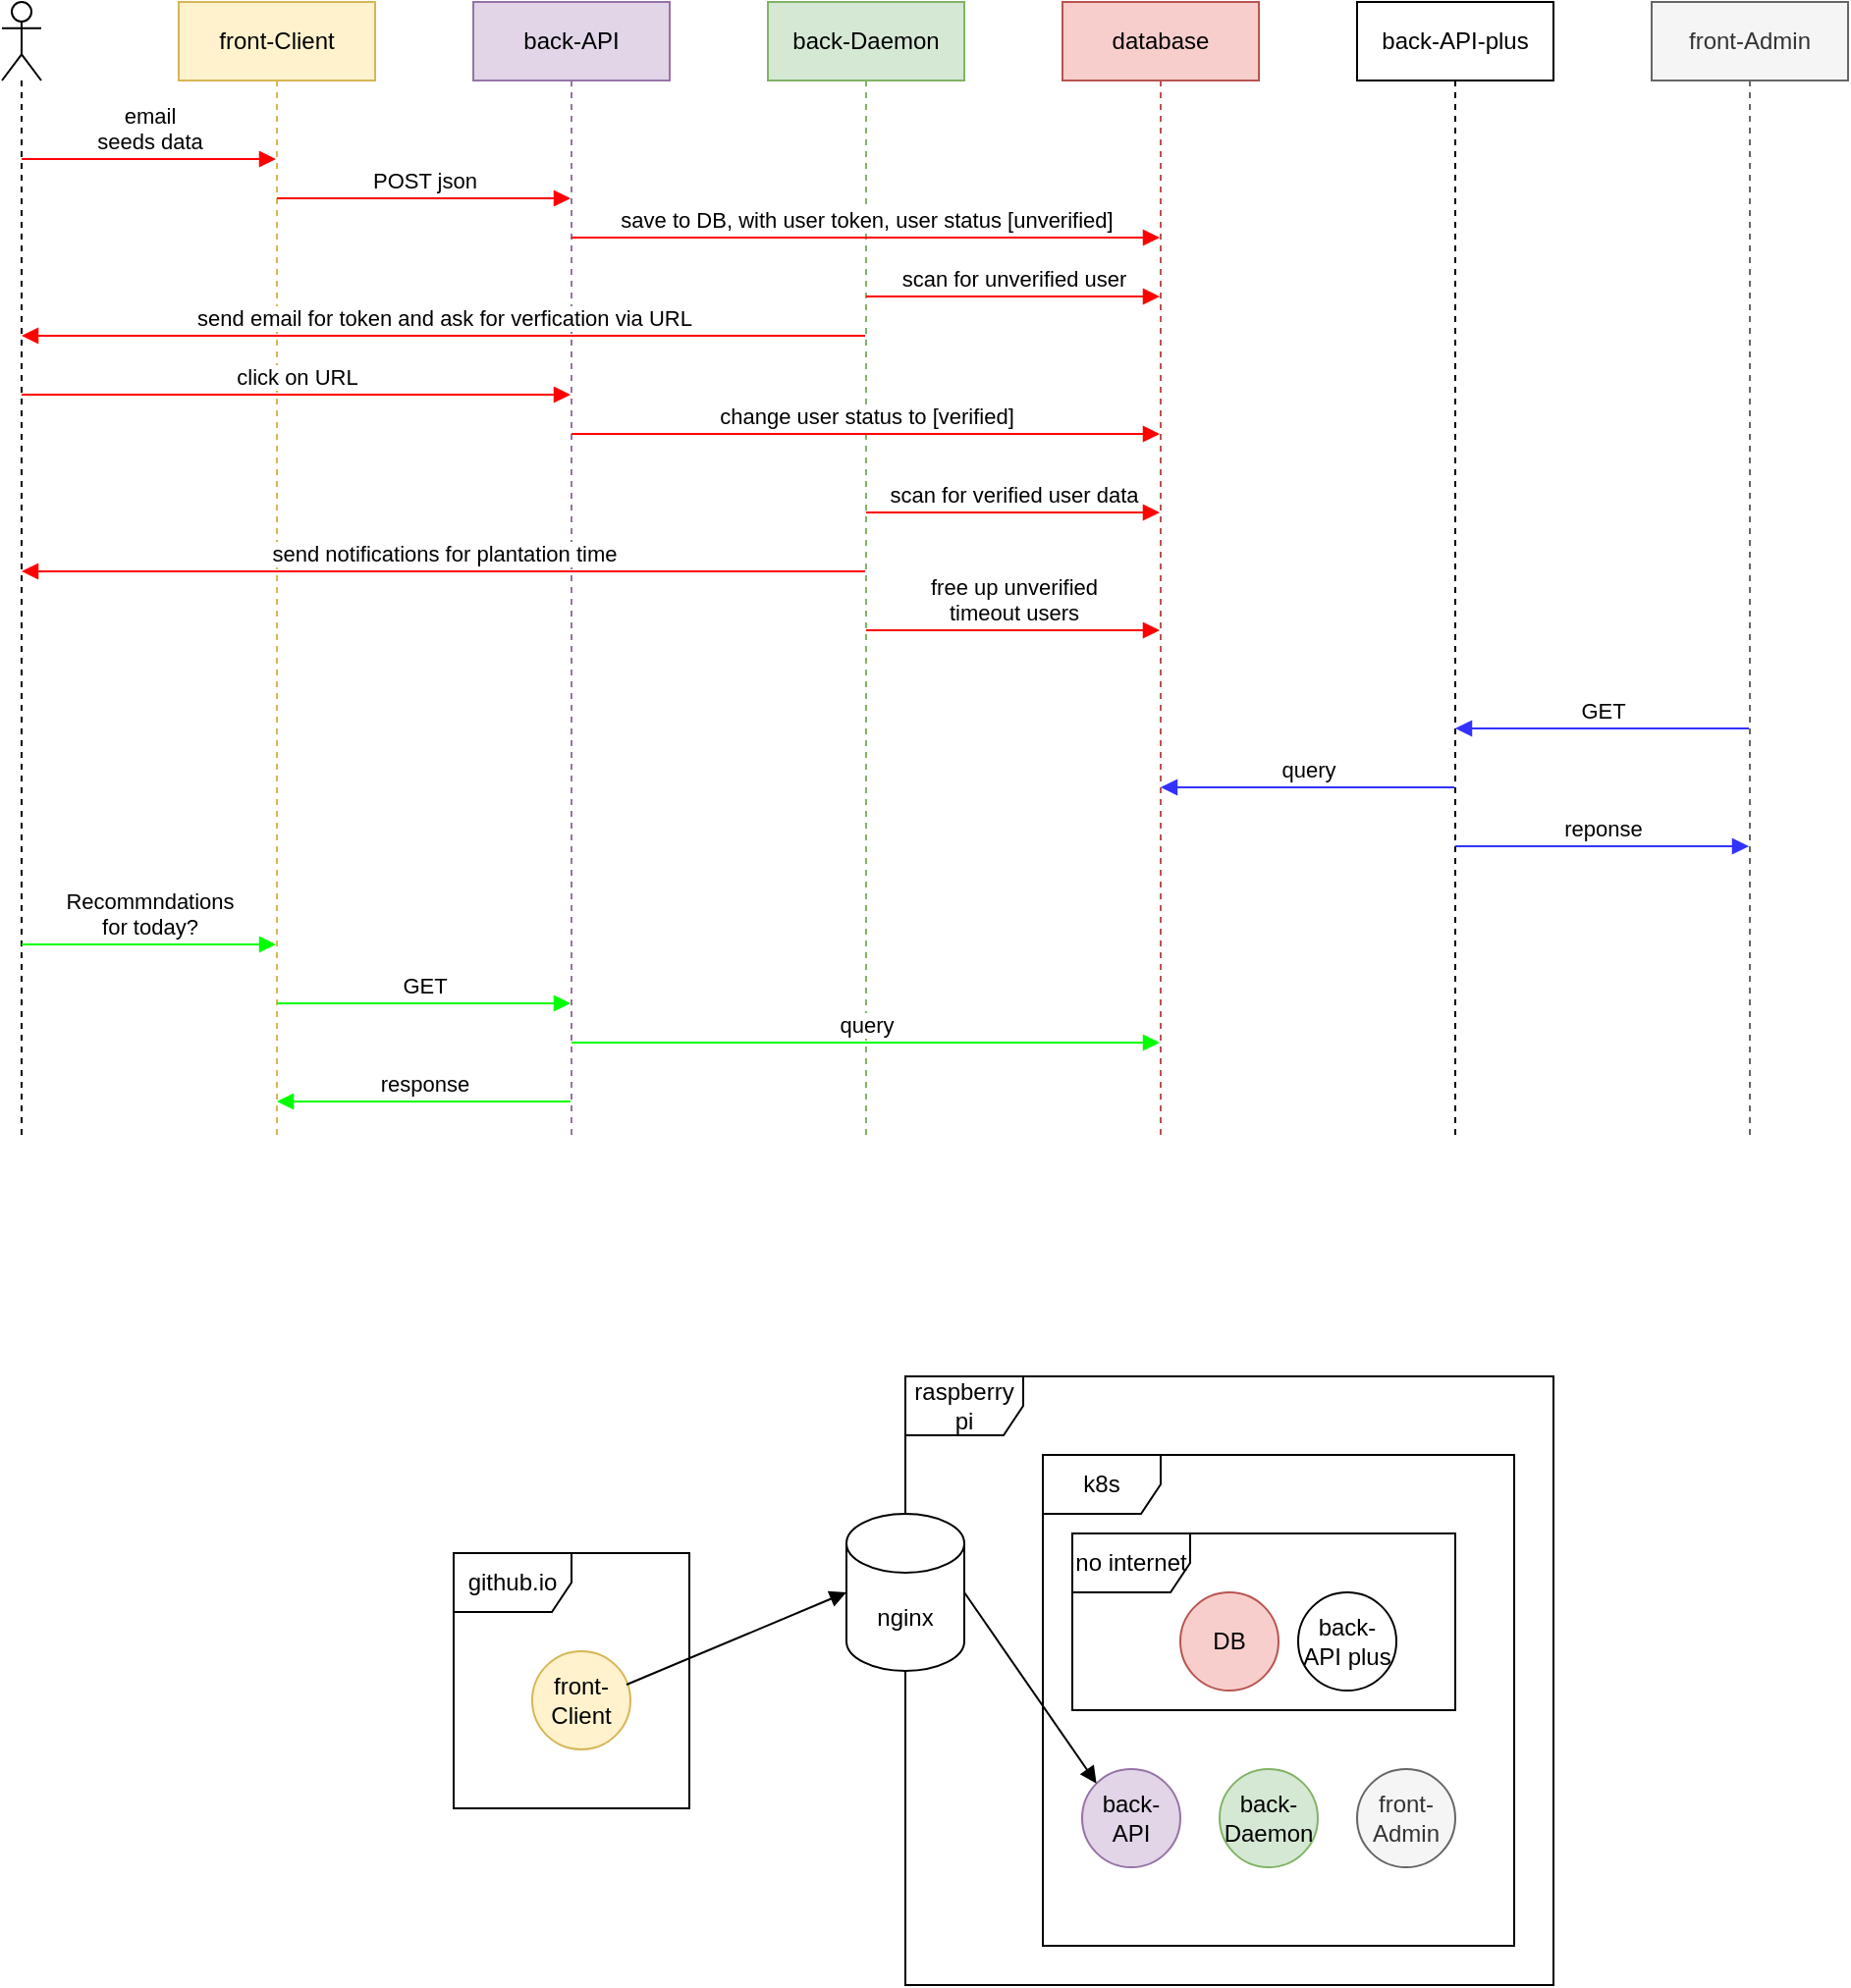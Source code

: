 <mxfile version="13.7.9" type="device"><diagram id="PhafRTZ8WeMJPRBzi9OL" name="Page-1"><mxGraphModel dx="1030" dy="624" grid="0" gridSize="10" guides="1" tooltips="1" connect="1" arrows="1" fold="1" page="0" pageScale="1" pageWidth="850" pageHeight="1100" math="0" shadow="0"><root><mxCell id="0"/><mxCell id="1" parent="0"/><mxCell id="XLtsUgos8ayT_4Y_Gf2h-2" value="raspberry pi" style="shape=umlFrame;whiteSpace=wrap;html=1;" vertex="1" parent="1"><mxGeometry x="580" y="760" width="330" height="310" as="geometry"/></mxCell><mxCell id="XLtsUgos8ayT_4Y_Gf2h-12" value="no internet" style="shape=umlFrame;whiteSpace=wrap;html=1;" vertex="1" parent="1"><mxGeometry x="665" y="840" width="195" height="90" as="geometry"/></mxCell><mxCell id="cD8DMns_EgHObw3zWAcd-1" value="back-API" style="shape=umlLifeline;perimeter=lifelinePerimeter;whiteSpace=wrap;html=1;container=1;collapsible=0;recursiveResize=0;outlineConnect=0;fillColor=#e1d5e7;strokeColor=#9673a6;" parent="1" vertex="1"><mxGeometry x="360" y="60" width="100" height="580" as="geometry"/></mxCell><mxCell id="cD8DMns_EgHObw3zWAcd-2" value="front-Client" style="shape=umlLifeline;perimeter=lifelinePerimeter;whiteSpace=wrap;html=1;container=1;collapsible=0;recursiveResize=0;outlineConnect=0;fillColor=#fff2cc;strokeColor=#d6b656;" parent="1" vertex="1"><mxGeometry x="210" y="60" width="100" height="580" as="geometry"/></mxCell><mxCell id="cD8DMns_EgHObw3zWAcd-3" value="&lt;div&gt;back-Daemon&lt;/div&gt;" style="shape=umlLifeline;perimeter=lifelinePerimeter;whiteSpace=wrap;html=1;container=1;collapsible=0;recursiveResize=0;outlineConnect=0;fillColor=#d5e8d4;strokeColor=#82b366;" parent="1" vertex="1"><mxGeometry x="510" y="60" width="100" height="580" as="geometry"/></mxCell><mxCell id="cD8DMns_EgHObw3zWAcd-4" value="database" style="shape=umlLifeline;perimeter=lifelinePerimeter;whiteSpace=wrap;html=1;container=1;collapsible=0;recursiveResize=0;outlineConnect=0;fillColor=#f8cecc;strokeColor=#b85450;" parent="1" vertex="1"><mxGeometry x="660" y="60" width="100" height="580" as="geometry"/></mxCell><mxCell id="cD8DMns_EgHObw3zWAcd-6" value="&lt;div&gt;front-Admin&lt;/div&gt;" style="shape=umlLifeline;perimeter=lifelinePerimeter;whiteSpace=wrap;html=1;container=1;collapsible=0;recursiveResize=0;outlineConnect=0;fillColor=#f5f5f5;strokeColor=#666666;fontColor=#333333;" parent="1" vertex="1"><mxGeometry x="960" y="60" width="100" height="580" as="geometry"/></mxCell><mxCell id="cD8DMns_EgHObw3zWAcd-7" value="back-API-plus" style="shape=umlLifeline;perimeter=lifelinePerimeter;whiteSpace=wrap;html=1;container=1;collapsible=0;recursiveResize=0;outlineConnect=0;" parent="1" vertex="1"><mxGeometry x="810" y="60" width="100" height="580" as="geometry"/></mxCell><mxCell id="cD8DMns_EgHObw3zWAcd-8" value="" style="shape=umlLifeline;participant=umlActor;perimeter=lifelinePerimeter;whiteSpace=wrap;html=1;container=1;collapsible=0;recursiveResize=0;verticalAlign=top;spacingTop=36;outlineConnect=0;" parent="1" vertex="1"><mxGeometry x="120" y="60" width="20" height="580" as="geometry"/></mxCell><mxCell id="cD8DMns_EgHObw3zWAcd-10" value="&lt;div&gt;email&lt;/div&gt;&lt;div&gt;seeds data&lt;br&gt;&lt;/div&gt;" style="html=1;verticalAlign=bottom;endArrow=block;fillColor=#f8cecc;strokeColor=#FF0000;" parent="1" source="cD8DMns_EgHObw3zWAcd-8" target="cD8DMns_EgHObw3zWAcd-2" edge="1"><mxGeometry width="80" relative="1" as="geometry"><mxPoint x="150" y="240" as="sourcePoint"/><mxPoint x="230" y="240" as="targetPoint"/><Array as="points"><mxPoint x="180" y="140"/></Array></mxGeometry></mxCell><mxCell id="cD8DMns_EgHObw3zWAcd-11" value="POST json" style="html=1;verticalAlign=bottom;endArrow=block;strokeColor=#FF0000;" parent="1" source="cD8DMns_EgHObw3zWAcd-2" target="cD8DMns_EgHObw3zWAcd-1" edge="1"><mxGeometry width="80" relative="1" as="geometry"><mxPoint x="290" y="160" as="sourcePoint"/><mxPoint x="370" y="160" as="targetPoint"/><Array as="points"><mxPoint x="330" y="160"/></Array></mxGeometry></mxCell><mxCell id="cD8DMns_EgHObw3zWAcd-12" value="save to DB, with user token, user status [unverified]" style="html=1;verticalAlign=bottom;endArrow=block;strokeColor=#FF0000;" parent="1" source="cD8DMns_EgHObw3zWAcd-1" target="cD8DMns_EgHObw3zWAcd-4" edge="1"><mxGeometry width="80" relative="1" as="geometry"><mxPoint x="450" y="240" as="sourcePoint"/><mxPoint x="530" y="240" as="targetPoint"/><Array as="points"><mxPoint x="480" y="180"/></Array></mxGeometry></mxCell><mxCell id="cD8DMns_EgHObw3zWAcd-14" value="scan for unverified user" style="html=1;verticalAlign=bottom;endArrow=block;strokeColor=#FF0000;" parent="1" source="cD8DMns_EgHObw3zWAcd-3" target="cD8DMns_EgHObw3zWAcd-4" edge="1"><mxGeometry width="80" relative="1" as="geometry"><mxPoint x="570" y="220" as="sourcePoint"/><mxPoint x="650" y="220" as="targetPoint"/><Array as="points"><mxPoint x="640" y="210"/></Array></mxGeometry></mxCell><mxCell id="cD8DMns_EgHObw3zWAcd-15" value="send email for token and ask for verfication via URL" style="html=1;verticalAlign=bottom;endArrow=block;strokeColor=#FF0000;" parent="1" source="cD8DMns_EgHObw3zWAcd-3" target="cD8DMns_EgHObw3zWAcd-8" edge="1"><mxGeometry width="80" relative="1" as="geometry"><mxPoint x="500" y="320" as="sourcePoint"/><mxPoint x="470" y="320" as="targetPoint"/><Array as="points"><mxPoint x="350" y="230"/></Array></mxGeometry></mxCell><mxCell id="cD8DMns_EgHObw3zWAcd-16" value="click on URL" style="html=1;verticalAlign=bottom;endArrow=block;strokeColor=#FF0000;" parent="1" source="cD8DMns_EgHObw3zWAcd-8" target="cD8DMns_EgHObw3zWAcd-1" edge="1"><mxGeometry width="80" relative="1" as="geometry"><mxPoint x="170" y="310" as="sourcePoint"/><mxPoint x="250" y="310" as="targetPoint"/><Array as="points"><mxPoint x="260" y="260"/></Array></mxGeometry></mxCell><mxCell id="cD8DMns_EgHObw3zWAcd-18" value="&lt;div&gt;change user status to [verified]&lt;/div&gt;" style="html=1;verticalAlign=bottom;endArrow=block;strokeColor=#FF0000;" parent="1" source="cD8DMns_EgHObw3zWAcd-1" target="cD8DMns_EgHObw3zWAcd-4" edge="1"><mxGeometry width="80" relative="1" as="geometry"><mxPoint x="500" y="320" as="sourcePoint"/><mxPoint x="580" y="320" as="targetPoint"/><Array as="points"><mxPoint x="560" y="280"/></Array></mxGeometry></mxCell><mxCell id="cD8DMns_EgHObw3zWAcd-19" value="scan for verified user data" style="html=1;verticalAlign=bottom;endArrow=block;strokeColor=#FF0000;" parent="1" source="cD8DMns_EgHObw3zWAcd-3" target="cD8DMns_EgHObw3zWAcd-4" edge="1"><mxGeometry width="80" relative="1" as="geometry"><mxPoint x="580" y="320" as="sourcePoint"/><mxPoint x="660" y="320" as="targetPoint"/><Array as="points"><mxPoint x="630" y="320"/></Array></mxGeometry></mxCell><mxCell id="cD8DMns_EgHObw3zWAcd-20" value="send notifications for plantation time" style="html=1;verticalAlign=bottom;endArrow=block;strokeColor=#FF0000;" parent="1" source="cD8DMns_EgHObw3zWAcd-3" target="cD8DMns_EgHObw3zWAcd-8" edge="1"><mxGeometry width="80" relative="1" as="geometry"><mxPoint x="470" y="380" as="sourcePoint"/><mxPoint x="550" y="380" as="targetPoint"/><Array as="points"/></mxGeometry></mxCell><mxCell id="cD8DMns_EgHObw3zWAcd-22" value="&lt;div&gt;free up unverified &lt;br&gt;&lt;/div&gt;&lt;div&gt;timeout users&lt;/div&gt;" style="html=1;verticalAlign=bottom;endArrow=block;strokeColor=#FF0000;" parent="1" source="cD8DMns_EgHObw3zWAcd-3" target="cD8DMns_EgHObw3zWAcd-4" edge="1"><mxGeometry width="80" relative="1" as="geometry"><mxPoint x="580" y="430" as="sourcePoint"/><mxPoint x="660" y="430" as="targetPoint"/><Array as="points"><mxPoint x="630" y="380"/></Array></mxGeometry></mxCell><mxCell id="cD8DMns_EgHObw3zWAcd-23" value="&lt;div&gt;GET&lt;/div&gt;" style="html=1;verticalAlign=bottom;endArrow=block;strokeColor=#3333FF;" parent="1" source="cD8DMns_EgHObw3zWAcd-6" target="cD8DMns_EgHObw3zWAcd-7" edge="1"><mxGeometry width="80" relative="1" as="geometry"><mxPoint x="920" y="410" as="sourcePoint"/><mxPoint x="1000" y="410" as="targetPoint"/><Array as="points"><mxPoint x="950" y="430"/></Array></mxGeometry></mxCell><mxCell id="cD8DMns_EgHObw3zWAcd-24" value="query" style="html=1;verticalAlign=bottom;endArrow=block;strokeColor=#3333FF;" parent="1" source="cD8DMns_EgHObw3zWAcd-7" target="cD8DMns_EgHObw3zWAcd-4" edge="1"><mxGeometry width="80" relative="1" as="geometry"><mxPoint x="770" y="470" as="sourcePoint"/><mxPoint x="850" y="470" as="targetPoint"/><Array as="points"><mxPoint x="840" y="460"/></Array></mxGeometry></mxCell><mxCell id="cD8DMns_EgHObw3zWAcd-25" value="reponse" style="html=1;verticalAlign=bottom;endArrow=block;strokeColor=#3333FF;" parent="1" source="cD8DMns_EgHObw3zWAcd-7" target="cD8DMns_EgHObw3zWAcd-6" edge="1"><mxGeometry width="80" relative="1" as="geometry"><mxPoint x="870" y="490" as="sourcePoint"/><mxPoint x="950" y="490" as="targetPoint"/><Array as="points"><mxPoint x="950" y="490"/></Array></mxGeometry></mxCell><mxCell id="cD8DMns_EgHObw3zWAcd-26" value="&lt;div&gt;Recommndations&lt;/div&gt;&lt;div&gt; for today?&lt;/div&gt;" style="html=1;verticalAlign=bottom;endArrow=block;strokeColor=#00FF00;" parent="1" source="cD8DMns_EgHObw3zWAcd-8" target="cD8DMns_EgHObw3zWAcd-2" edge="1"><mxGeometry width="80" relative="1" as="geometry"><mxPoint x="160" y="540" as="sourcePoint"/><mxPoint x="240" y="540" as="targetPoint"/><Array as="points"><mxPoint x="200" y="540"/></Array></mxGeometry></mxCell><mxCell id="cD8DMns_EgHObw3zWAcd-27" value="GET" style="html=1;verticalAlign=bottom;endArrow=block;strokeColor=#00FF00;" parent="1" source="cD8DMns_EgHObw3zWAcd-2" target="cD8DMns_EgHObw3zWAcd-1" edge="1"><mxGeometry width="80" relative="1" as="geometry"><mxPoint x="270" y="570" as="sourcePoint"/><mxPoint x="350" y="570" as="targetPoint"/><Array as="points"><mxPoint x="360" y="570"/></Array></mxGeometry></mxCell><mxCell id="cD8DMns_EgHObw3zWAcd-28" value="query" style="html=1;verticalAlign=bottom;endArrow=block;strokeColor=#00FF00;" parent="1" source="cD8DMns_EgHObw3zWAcd-1" target="cD8DMns_EgHObw3zWAcd-4" edge="1"><mxGeometry width="80" relative="1" as="geometry"><mxPoint x="420" y="599" as="sourcePoint"/><mxPoint x="500" y="599" as="targetPoint"/><Array as="points"><mxPoint x="580" y="590"/></Array></mxGeometry></mxCell><mxCell id="cD8DMns_EgHObw3zWAcd-29" value="response" style="html=1;verticalAlign=bottom;endArrow=block;strokeColor=#00FF00;" parent="1" source="cD8DMns_EgHObw3zWAcd-1" target="cD8DMns_EgHObw3zWAcd-2" edge="1"><mxGeometry width="80" relative="1" as="geometry"><mxPoint x="440" y="630" as="sourcePoint"/><mxPoint x="520" y="630" as="targetPoint"/><Array as="points"><mxPoint x="330" y="620"/></Array></mxGeometry></mxCell><mxCell id="XLtsUgos8ayT_4Y_Gf2h-1" value="github.io" style="shape=umlFrame;whiteSpace=wrap;html=1;" vertex="1" parent="1"><mxGeometry x="350" y="850" width="120" height="130" as="geometry"/></mxCell><mxCell id="XLtsUgos8ayT_4Y_Gf2h-3" value="k8s" style="shape=umlFrame;whiteSpace=wrap;html=1;" vertex="1" parent="1"><mxGeometry x="650" y="800" width="240" height="250" as="geometry"/></mxCell><mxCell id="XLtsUgos8ayT_4Y_Gf2h-4" value="nginx" style="shape=cylinder3;whiteSpace=wrap;html=1;boundedLbl=1;backgroundOutline=1;size=15;" vertex="1" parent="1"><mxGeometry x="550" y="830" width="60" height="80" as="geometry"/></mxCell><mxCell id="XLtsUgos8ayT_4Y_Gf2h-5" value="back-API" style="ellipse;whiteSpace=wrap;html=1;aspect=fixed;fillColor=#e1d5e7;strokeColor=#9673a6;" vertex="1" parent="1"><mxGeometry x="670" y="960" width="50" height="50" as="geometry"/></mxCell><mxCell id="XLtsUgos8ayT_4Y_Gf2h-6" value="back-Daemon" style="ellipse;whiteSpace=wrap;html=1;aspect=fixed;fillColor=#d5e8d4;strokeColor=#82b366;" vertex="1" parent="1"><mxGeometry x="740" y="960" width="50" height="50" as="geometry"/></mxCell><mxCell id="XLtsUgos8ayT_4Y_Gf2h-7" value="DB" style="ellipse;whiteSpace=wrap;html=1;aspect=fixed;fillColor=#f8cecc;strokeColor=#b85450;" vertex="1" parent="1"><mxGeometry x="720" y="870" width="50" height="50" as="geometry"/></mxCell><mxCell id="XLtsUgos8ayT_4Y_Gf2h-8" value="front-Client" style="ellipse;whiteSpace=wrap;html=1;aspect=fixed;fillColor=#fff2cc;strokeColor=#d6b656;" vertex="1" parent="1"><mxGeometry x="390" y="900" width="50" height="50" as="geometry"/></mxCell><mxCell id="XLtsUgos8ayT_4Y_Gf2h-9" value="back-API plus" style="ellipse;whiteSpace=wrap;html=1;aspect=fixed;" vertex="1" parent="1"><mxGeometry x="780" y="870" width="50" height="50" as="geometry"/></mxCell><mxCell id="XLtsUgos8ayT_4Y_Gf2h-10" value="front-Admin" style="ellipse;whiteSpace=wrap;html=1;aspect=fixed;fillColor=#f5f5f5;strokeColor=#666666;fontColor=#333333;" vertex="1" parent="1"><mxGeometry x="810" y="960" width="50" height="50" as="geometry"/></mxCell><mxCell id="XLtsUgos8ayT_4Y_Gf2h-13" value="" style="html=1;verticalAlign=bottom;endArrow=block;exitX=0.96;exitY=0.34;exitDx=0;exitDy=0;entryX=0;entryY=0.5;entryDx=0;entryDy=0;entryPerimeter=0;exitPerimeter=0;" edge="1" parent="1" source="XLtsUgos8ayT_4Y_Gf2h-8" target="XLtsUgos8ayT_4Y_Gf2h-4"><mxGeometry width="80" relative="1" as="geometry"><mxPoint x="480" y="919" as="sourcePoint"/><mxPoint x="560" y="919" as="targetPoint"/></mxGeometry></mxCell><mxCell id="XLtsUgos8ayT_4Y_Gf2h-14" value="" style="html=1;verticalAlign=bottom;endArrow=block;strokeColor=#000000;exitX=1;exitY=0.5;exitDx=0;exitDy=0;exitPerimeter=0;entryX=0;entryY=0;entryDx=0;entryDy=0;" edge="1" parent="1" source="XLtsUgos8ayT_4Y_Gf2h-4" target="XLtsUgos8ayT_4Y_Gf2h-5"><mxGeometry width="80" relative="1" as="geometry"><mxPoint x="520" y="820" as="sourcePoint"/><mxPoint x="600" y="820" as="targetPoint"/></mxGeometry></mxCell></root></mxGraphModel></diagram></mxfile>